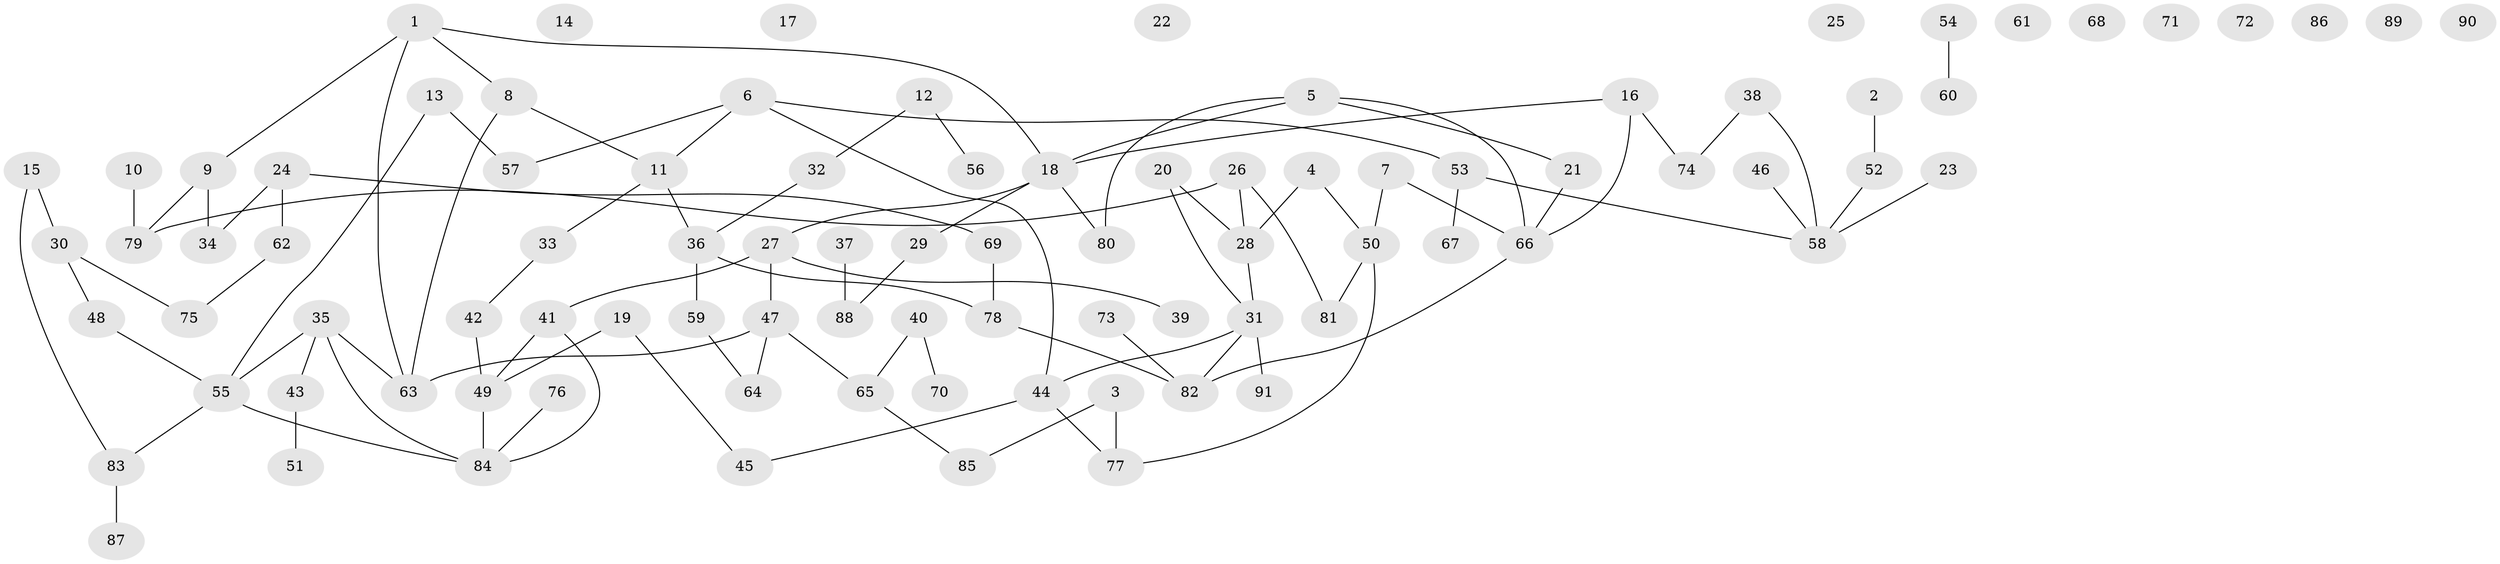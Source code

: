 // Generated by graph-tools (version 1.1) at 2025/00/03/09/25 03:00:55]
// undirected, 91 vertices, 102 edges
graph export_dot {
graph [start="1"]
  node [color=gray90,style=filled];
  1;
  2;
  3;
  4;
  5;
  6;
  7;
  8;
  9;
  10;
  11;
  12;
  13;
  14;
  15;
  16;
  17;
  18;
  19;
  20;
  21;
  22;
  23;
  24;
  25;
  26;
  27;
  28;
  29;
  30;
  31;
  32;
  33;
  34;
  35;
  36;
  37;
  38;
  39;
  40;
  41;
  42;
  43;
  44;
  45;
  46;
  47;
  48;
  49;
  50;
  51;
  52;
  53;
  54;
  55;
  56;
  57;
  58;
  59;
  60;
  61;
  62;
  63;
  64;
  65;
  66;
  67;
  68;
  69;
  70;
  71;
  72;
  73;
  74;
  75;
  76;
  77;
  78;
  79;
  80;
  81;
  82;
  83;
  84;
  85;
  86;
  87;
  88;
  89;
  90;
  91;
  1 -- 8;
  1 -- 9;
  1 -- 18;
  1 -- 63;
  2 -- 52;
  3 -- 77;
  3 -- 85;
  4 -- 28;
  4 -- 50;
  5 -- 18;
  5 -- 21;
  5 -- 66;
  5 -- 80;
  6 -- 11;
  6 -- 44;
  6 -- 53;
  6 -- 57;
  7 -- 50;
  7 -- 66;
  8 -- 11;
  8 -- 63;
  9 -- 34;
  9 -- 79;
  10 -- 79;
  11 -- 33;
  11 -- 36;
  12 -- 32;
  12 -- 56;
  13 -- 55;
  13 -- 57;
  15 -- 30;
  15 -- 83;
  16 -- 18;
  16 -- 66;
  16 -- 74;
  18 -- 27;
  18 -- 29;
  18 -- 80;
  19 -- 45;
  19 -- 49;
  20 -- 28;
  20 -- 31;
  21 -- 66;
  23 -- 58;
  24 -- 34;
  24 -- 62;
  24 -- 69;
  26 -- 28;
  26 -- 79;
  26 -- 81;
  27 -- 39;
  27 -- 41;
  27 -- 47;
  28 -- 31;
  29 -- 88;
  30 -- 48;
  30 -- 75;
  31 -- 44;
  31 -- 82;
  31 -- 91;
  32 -- 36;
  33 -- 42;
  35 -- 43;
  35 -- 55;
  35 -- 63;
  35 -- 84;
  36 -- 59;
  36 -- 78;
  37 -- 88;
  38 -- 58;
  38 -- 74;
  40 -- 65;
  40 -- 70;
  41 -- 49;
  41 -- 84;
  42 -- 49;
  43 -- 51;
  44 -- 45;
  44 -- 77;
  46 -- 58;
  47 -- 63;
  47 -- 64;
  47 -- 65;
  48 -- 55;
  49 -- 84;
  50 -- 77;
  50 -- 81;
  52 -- 58;
  53 -- 58;
  53 -- 67;
  54 -- 60;
  55 -- 83;
  55 -- 84;
  59 -- 64;
  62 -- 75;
  65 -- 85;
  66 -- 82;
  69 -- 78;
  73 -- 82;
  76 -- 84;
  78 -- 82;
  83 -- 87;
}
